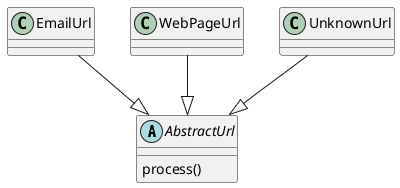 @startuml

abstract class AbstractUrl {
  process()
}

EmailUrl   --|> AbstractUrl
WebPageUrl --|> AbstractUrl
UnknownUrl --|> AbstractUrl

@enduml